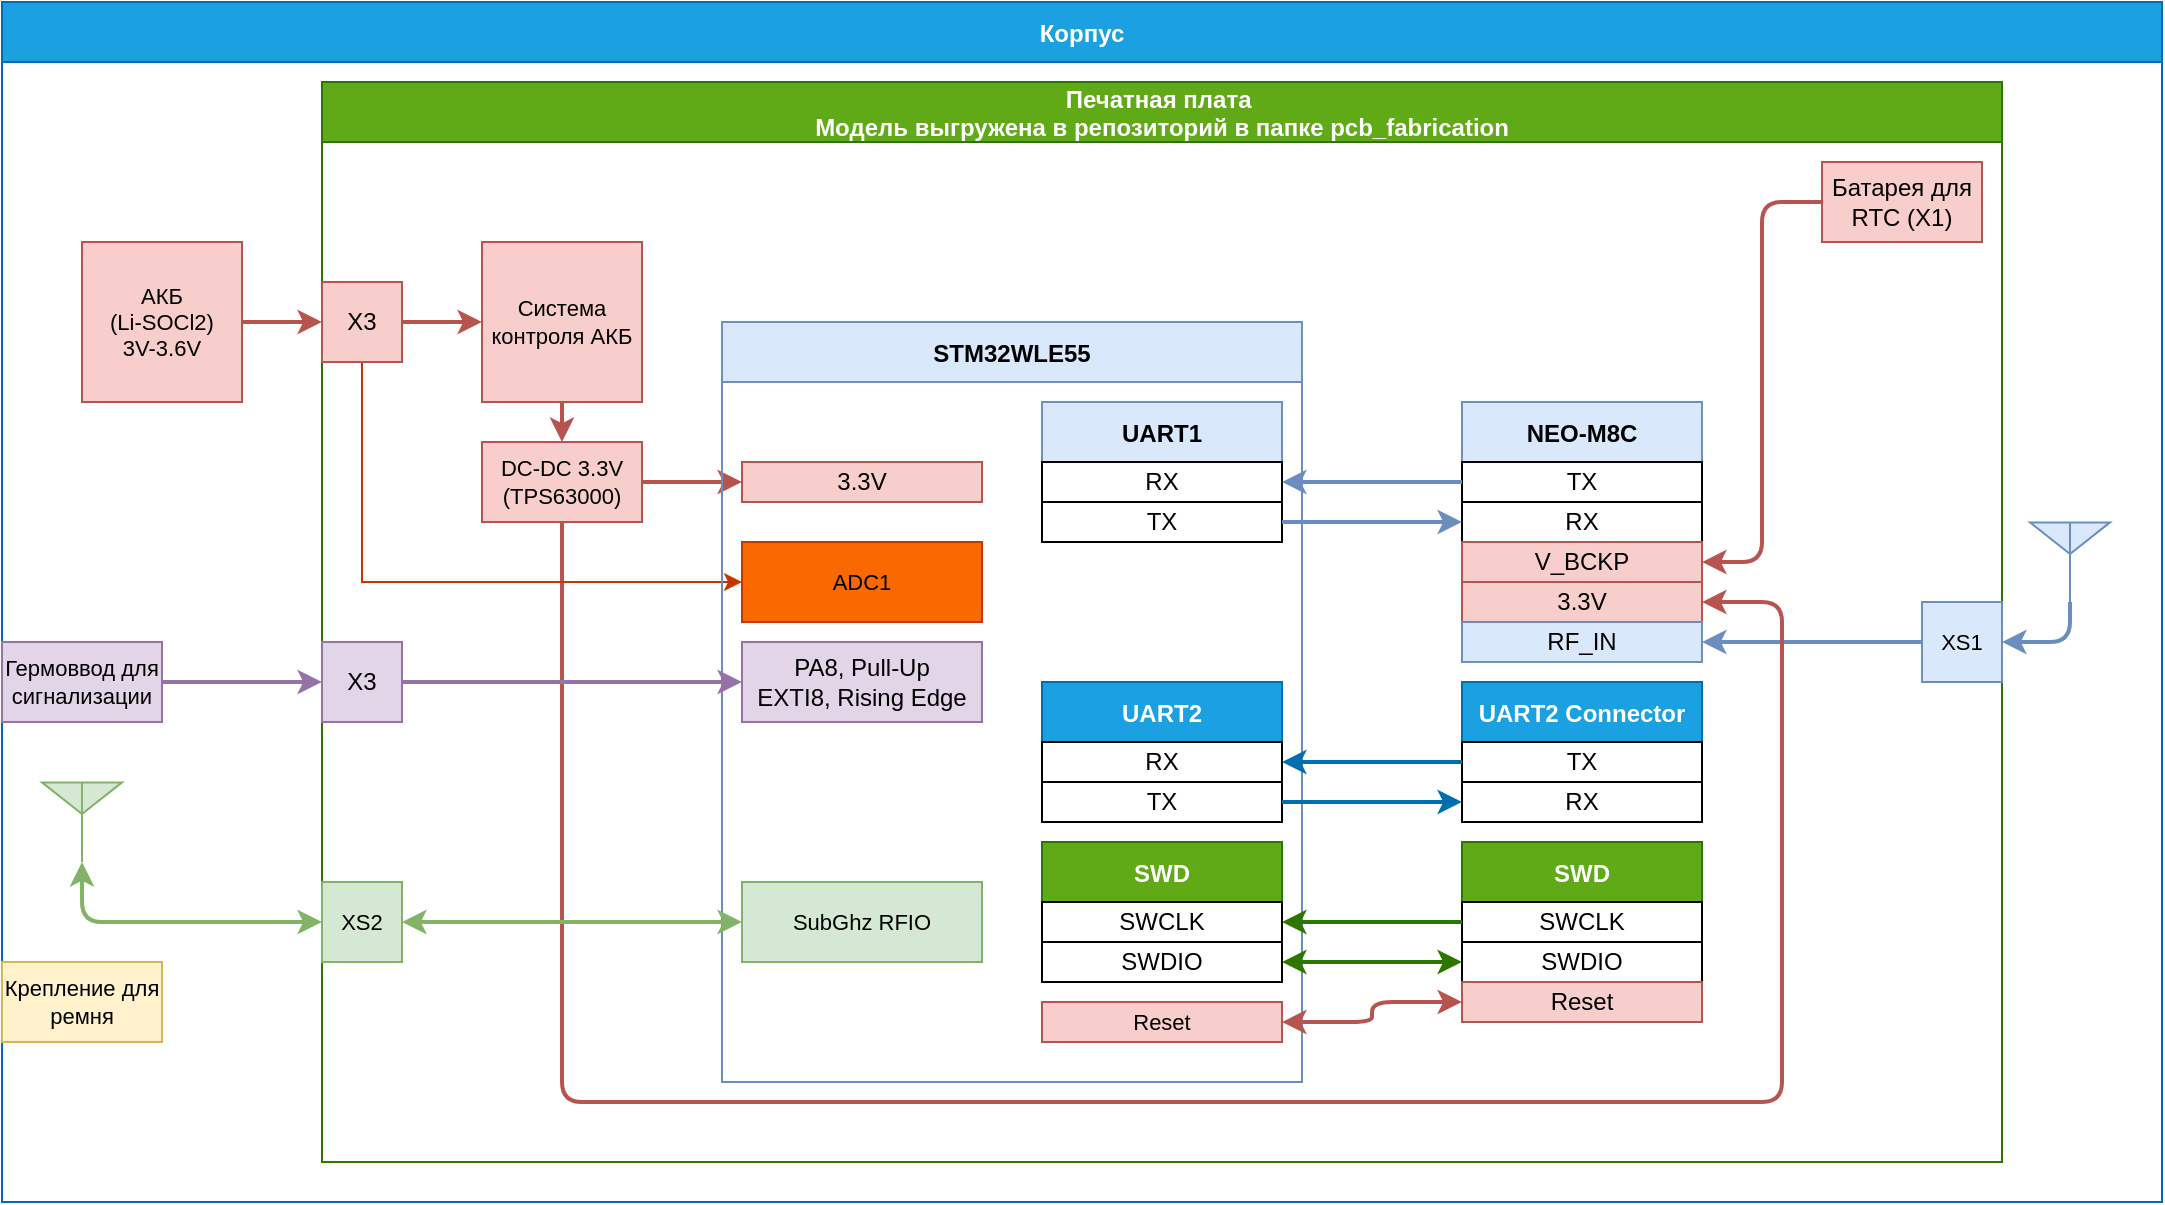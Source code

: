 <mxfile version="16.5.1" type="device"><diagram id="WvKW2JPu2-7aY8d3KRiN" name="Page-1"><mxGraphModel dx="2310" dy="927" grid="1" gridSize="10" guides="1" tooltips="1" connect="1" arrows="1" fold="1" page="1" pageScale="1" pageWidth="827" pageHeight="1169" math="0" shadow="0"><root><mxCell id="0"/><mxCell id="1" parent="0"/><mxCell id="iwZWR7Y0138Mi77MPcvg-5" value="Корпус" style="swimlane;startSize=30;fillColor=#1ba1e2;fontColor=#ffffff;strokeColor=#006EAF;" parent="1" vertex="1"><mxGeometry x="-640" y="40" width="1080" height="600" as="geometry"/></mxCell><mxCell id="iwZWR7Y0138Mi77MPcvg-3" value="Печатная плата &#10;Модель выгружена в репозиторий в папке pcb_fabrication" style="swimlane;startSize=30;fillColor=#60a917;fontColor=#ffffff;strokeColor=#2D7600;" parent="iwZWR7Y0138Mi77MPcvg-5" vertex="1"><mxGeometry x="160" y="40" width="840" height="540" as="geometry"/></mxCell><mxCell id="iwZWR7Y0138Mi77MPcvg-14" style="edgeStyle=orthogonalEdgeStyle;rounded=1;orthogonalLoop=1;jettySize=auto;html=1;exitX=1;exitY=0.5;exitDx=0;exitDy=0;entryX=0;entryY=0.5;entryDx=0;entryDy=0;fillColor=#dae8fc;strokeColor=#6c8ebf;startArrow=classic;startFill=1;endArrow=none;endFill=0;strokeWidth=2;" parent="iwZWR7Y0138Mi77MPcvg-3" source="Dv38xSVq3B60AIiO3Qaw-30" target="iwZWR7Y0138Mi77MPcvg-10" edge="1"><mxGeometry relative="1" as="geometry"><mxPoint x="760" y="140" as="sourcePoint"/></mxGeometry></mxCell><mxCell id="8rCkkGll7oROs87KIcLk-19" value="Система контроля АКБ" style="rounded=0;whiteSpace=wrap;html=1;fontSize=11;fillColor=#f8cecc;strokeColor=#b85450;" parent="iwZWR7Y0138Mi77MPcvg-3" vertex="1"><mxGeometry x="80" y="80" width="80" height="80" as="geometry"/></mxCell><mxCell id="iwZWR7Y0138Mi77MPcvg-7" style="edgeStyle=orthogonalEdgeStyle;rounded=1;orthogonalLoop=1;jettySize=auto;html=1;exitX=1;exitY=0.5;exitDx=0;exitDy=0;fillColor=#f8cecc;strokeColor=#b85450;strokeWidth=2;" parent="iwZWR7Y0138Mi77MPcvg-3" source="mZQrfr4ekXyF6ET0CjQB-9" target="Dv38xSVq3B60AIiO3Qaw-31" edge="1"><mxGeometry relative="1" as="geometry"><Array as="points"><mxPoint x="190" y="200"/><mxPoint x="190" y="200"/></Array><mxPoint x="200" y="200" as="targetPoint"/></mxGeometry></mxCell><mxCell id="iwZWR7Y0138Mi77MPcvg-9" style="edgeStyle=orthogonalEdgeStyle;rounded=1;orthogonalLoop=1;jettySize=auto;html=1;exitX=0.5;exitY=1;exitDx=0;exitDy=0;fillColor=#f8cecc;strokeColor=#b85450;strokeWidth=2;" parent="iwZWR7Y0138Mi77MPcvg-3" source="mZQrfr4ekXyF6ET0CjQB-9" target="Dv38xSVq3B60AIiO3Qaw-29" edge="1"><mxGeometry relative="1" as="geometry"><Array as="points"><mxPoint x="120" y="510"/><mxPoint x="730" y="510"/><mxPoint x="730" y="260"/></Array><mxPoint x="680" y="200" as="targetPoint"/></mxGeometry></mxCell><mxCell id="mZQrfr4ekXyF6ET0CjQB-9" value="DC-DC 3.3V&lt;br&gt;&lt;div&gt;&lt;span&gt;(TPS63000)&lt;/span&gt;&lt;/div&gt;" style="rounded=0;whiteSpace=wrap;html=1;fontSize=11;fillColor=#f8cecc;strokeColor=#b85450;" parent="iwZWR7Y0138Mi77MPcvg-3" vertex="1"><mxGeometry x="80" y="180" width="80" height="40" as="geometry"/></mxCell><mxCell id="mZQrfr4ekXyF6ET0CjQB-10" style="edgeStyle=orthogonalEdgeStyle;rounded=1;orthogonalLoop=1;jettySize=auto;html=1;exitX=0.5;exitY=1;exitDx=0;exitDy=0;entryX=0.5;entryY=0;entryDx=0;entryDy=0;fillColor=#f8cecc;strokeColor=#b85450;strokeWidth=2;" parent="iwZWR7Y0138Mi77MPcvg-3" source="8rCkkGll7oROs87KIcLk-19" target="mZQrfr4ekXyF6ET0CjQB-9" edge="1"><mxGeometry relative="1" as="geometry"/></mxCell><mxCell id="iwZWR7Y0138Mi77MPcvg-6" style="edgeStyle=orthogonalEdgeStyle;rounded=1;orthogonalLoop=1;jettySize=auto;html=1;exitX=1;exitY=0.5;exitDx=0;exitDy=0;entryX=0;entryY=0.5;entryDx=0;entryDy=0;strokeWidth=2;fillColor=#f8cecc;strokeColor=#b85450;" parent="iwZWR7Y0138Mi77MPcvg-3" source="iwZWR7Y0138Mi77MPcvg-2" target="8rCkkGll7oROs87KIcLk-19" edge="1"><mxGeometry relative="1" as="geometry"/></mxCell><mxCell id="DnVK2K0njpxK1MECNsjR-2" style="edgeStyle=orthogonalEdgeStyle;rounded=0;orthogonalLoop=1;jettySize=auto;html=1;exitX=0.5;exitY=1;exitDx=0;exitDy=0;entryX=0;entryY=0.5;entryDx=0;entryDy=0;fillColor=#fa6800;strokeColor=#C73500;" edge="1" parent="iwZWR7Y0138Mi77MPcvg-3" source="iwZWR7Y0138Mi77MPcvg-2" target="DnVK2K0njpxK1MECNsjR-1"><mxGeometry relative="1" as="geometry"/></mxCell><mxCell id="iwZWR7Y0138Mi77MPcvg-2" value="X3" style="rounded=0;whiteSpace=wrap;html=1;fillColor=#f8cecc;strokeColor=#b85450;" parent="iwZWR7Y0138Mi77MPcvg-3" vertex="1"><mxGeometry y="100" width="40" height="40" as="geometry"/></mxCell><mxCell id="iwZWR7Y0138Mi77MPcvg-10" value="&lt;font style=&quot;font-size: 11px&quot;&gt;XS1&lt;/font&gt;" style="rounded=0;whiteSpace=wrap;html=1;fontSize=11;fillColor=#dae8fc;strokeColor=#6c8ebf;" parent="iwZWR7Y0138Mi77MPcvg-3" vertex="1"><mxGeometry x="800" y="260" width="40" height="40" as="geometry"/></mxCell><mxCell id="iwZWR7Y0138Mi77MPcvg-11" value="&lt;font style=&quot;font-size: 11px&quot;&gt;XS2&lt;/font&gt;" style="rounded=0;whiteSpace=wrap;html=1;fontSize=11;fillColor=#d5e8d4;strokeColor=#82b366;" parent="iwZWR7Y0138Mi77MPcvg-3" vertex="1"><mxGeometry y="400" width="40" height="40" as="geometry"/></mxCell><mxCell id="QTdFyew1fTrY6ZKaAayo-2" style="edgeStyle=orthogonalEdgeStyle;rounded=1;orthogonalLoop=1;jettySize=auto;html=1;exitX=0;exitY=0.5;exitDx=0;exitDy=0;fillColor=#f8cecc;strokeColor=#b85450;strokeWidth=2;" parent="iwZWR7Y0138Mi77MPcvg-3" source="QTdFyew1fTrY6ZKaAayo-1" target="Dv38xSVq3B60AIiO3Qaw-28" edge="1"><mxGeometry relative="1" as="geometry"><Array as="points"><mxPoint x="720" y="60"/><mxPoint x="720" y="240"/></Array><mxPoint x="680" y="130" as="targetPoint"/></mxGeometry></mxCell><mxCell id="QTdFyew1fTrY6ZKaAayo-1" value="Батарея для RTC (X1)" style="rounded=0;whiteSpace=wrap;html=1;fillColor=#f8cecc;strokeColor=#b85450;" parent="iwZWR7Y0138Mi77MPcvg-3" vertex="1"><mxGeometry x="750" y="40" width="80" height="40" as="geometry"/></mxCell><mxCell id="Dv38xSVq3B60AIiO3Qaw-1" value="STM32WLE55" style="swimlane;startSize=30;fillColor=#dae8fc;strokeColor=#6c8ebf;" parent="iwZWR7Y0138Mi77MPcvg-3" vertex="1"><mxGeometry x="200" y="120" width="290" height="380" as="geometry"/></mxCell><mxCell id="Dv38xSVq3B60AIiO3Qaw-22" value="UART1" style="swimlane;startSize=30;fillColor=#dae8fc;strokeColor=#6c8ebf;" parent="Dv38xSVq3B60AIiO3Qaw-1" vertex="1"><mxGeometry x="160" y="40" width="120" height="70" as="geometry"/></mxCell><mxCell id="Dv38xSVq3B60AIiO3Qaw-23" value="RX" style="rounded=0;whiteSpace=wrap;html=1;" parent="Dv38xSVq3B60AIiO3Qaw-22" vertex="1"><mxGeometry y="30" width="120" height="20" as="geometry"/></mxCell><mxCell id="Dv38xSVq3B60AIiO3Qaw-24" value="TX" style="rounded=0;whiteSpace=wrap;html=1;" parent="Dv38xSVq3B60AIiO3Qaw-22" vertex="1"><mxGeometry y="50" width="120" height="20" as="geometry"/></mxCell><mxCell id="Dv38xSVq3B60AIiO3Qaw-31" value="3.3V" style="rounded=0;whiteSpace=wrap;html=1;fillColor=#f8cecc;strokeColor=#b85450;" parent="Dv38xSVq3B60AIiO3Qaw-1" vertex="1"><mxGeometry x="10" y="70" width="120" height="20" as="geometry"/></mxCell><mxCell id="Dv38xSVq3B60AIiO3Qaw-34" value="SubGhz RFIO" style="rounded=0;whiteSpace=wrap;html=1;fontSize=11;fillColor=#d5e8d4;strokeColor=#82b366;" parent="Dv38xSVq3B60AIiO3Qaw-1" vertex="1"><mxGeometry x="10" y="280" width="120" height="40" as="geometry"/></mxCell><mxCell id="Dv38xSVq3B60AIiO3Qaw-37" value="PA8, Pull-Up&lt;br&gt;EXTI8, Rising Edge" style="rounded=0;whiteSpace=wrap;html=1;fillColor=#e1d5e7;strokeColor=#9673a6;" parent="Dv38xSVq3B60AIiO3Qaw-1" vertex="1"><mxGeometry x="10" y="160" width="120" height="40" as="geometry"/></mxCell><mxCell id="Dv38xSVq3B60AIiO3Qaw-45" value="UART2" style="swimlane;startSize=30;fillColor=#1ba1e2;strokeColor=#006EAF;fontColor=#ffffff;" parent="Dv38xSVq3B60AIiO3Qaw-1" vertex="1"><mxGeometry x="160" y="180" width="120" height="70" as="geometry"><mxRectangle x="570" y="300" width="70" height="30" as="alternateBounds"/></mxGeometry></mxCell><mxCell id="Dv38xSVq3B60AIiO3Qaw-46" value="TX" style="rounded=0;whiteSpace=wrap;html=1;" parent="Dv38xSVq3B60AIiO3Qaw-45" vertex="1"><mxGeometry y="50" width="120" height="20" as="geometry"/></mxCell><mxCell id="Dv38xSVq3B60AIiO3Qaw-47" value="RX" style="rounded=0;whiteSpace=wrap;html=1;" parent="Dv38xSVq3B60AIiO3Qaw-45" vertex="1"><mxGeometry y="30" width="120" height="20" as="geometry"/></mxCell><mxCell id="Dv38xSVq3B60AIiO3Qaw-53" value="SWD" style="swimlane;startSize=30;fillColor=#60a917;strokeColor=#2D7600;fontColor=#ffffff;" parent="Dv38xSVq3B60AIiO3Qaw-1" vertex="1"><mxGeometry x="160" y="260" width="120" height="70" as="geometry"><mxRectangle x="570" y="300" width="70" height="30" as="alternateBounds"/></mxGeometry></mxCell><mxCell id="Dv38xSVq3B60AIiO3Qaw-54" value="SWDIO" style="rounded=0;whiteSpace=wrap;html=1;" parent="Dv38xSVq3B60AIiO3Qaw-53" vertex="1"><mxGeometry y="50" width="120" height="20" as="geometry"/></mxCell><mxCell id="Dv38xSVq3B60AIiO3Qaw-55" value="SWCLK" style="rounded=0;whiteSpace=wrap;html=1;" parent="Dv38xSVq3B60AIiO3Qaw-53" vertex="1"><mxGeometry y="30" width="120" height="20" as="geometry"/></mxCell><mxCell id="Dv38xSVq3B60AIiO3Qaw-56" value="Reset" style="rounded=0;whiteSpace=wrap;html=1;fontSize=11;fillColor=#f8cecc;strokeColor=#b85450;" parent="Dv38xSVq3B60AIiO3Qaw-1" vertex="1"><mxGeometry x="160" y="340" width="120" height="20" as="geometry"/></mxCell><mxCell id="DnVK2K0njpxK1MECNsjR-1" value="ADC1" style="rounded=0;whiteSpace=wrap;html=1;fontSize=11;fillColor=#fa6800;strokeColor=#C73500;fontColor=#000000;" vertex="1" parent="Dv38xSVq3B60AIiO3Qaw-1"><mxGeometry x="10" y="110" width="120" height="40" as="geometry"/></mxCell><mxCell id="Dv38xSVq3B60AIiO3Qaw-25" value="NEO-M8C" style="swimlane;startSize=30;fillColor=#dae8fc;strokeColor=#6c8ebf;" parent="iwZWR7Y0138Mi77MPcvg-3" vertex="1"><mxGeometry x="570" y="160" width="120" height="130" as="geometry"/></mxCell><mxCell id="Dv38xSVq3B60AIiO3Qaw-26" value="TX" style="rounded=0;whiteSpace=wrap;html=1;" parent="Dv38xSVq3B60AIiO3Qaw-25" vertex="1"><mxGeometry y="30" width="120" height="20" as="geometry"/></mxCell><mxCell id="Dv38xSVq3B60AIiO3Qaw-27" value="RX" style="rounded=0;whiteSpace=wrap;html=1;" parent="Dv38xSVq3B60AIiO3Qaw-25" vertex="1"><mxGeometry y="50" width="120" height="20" as="geometry"/></mxCell><mxCell id="Dv38xSVq3B60AIiO3Qaw-28" value="V_BCKP" style="rounded=0;whiteSpace=wrap;html=1;fillColor=#f8cecc;strokeColor=#b85450;" parent="Dv38xSVq3B60AIiO3Qaw-25" vertex="1"><mxGeometry y="70" width="120" height="20" as="geometry"/></mxCell><mxCell id="Dv38xSVq3B60AIiO3Qaw-29" value="3.3V" style="rounded=0;whiteSpace=wrap;html=1;fillColor=#f8cecc;strokeColor=#b85450;" parent="Dv38xSVq3B60AIiO3Qaw-25" vertex="1"><mxGeometry y="90" width="120" height="20" as="geometry"/></mxCell><mxCell id="Dv38xSVq3B60AIiO3Qaw-30" value="RF_IN" style="rounded=0;whiteSpace=wrap;html=1;fillColor=#dae8fc;strokeColor=#6c8ebf;" parent="Dv38xSVq3B60AIiO3Qaw-25" vertex="1"><mxGeometry y="110" width="120" height="20" as="geometry"/></mxCell><mxCell id="Dv38xSVq3B60AIiO3Qaw-32" style="edgeStyle=orthogonalEdgeStyle;rounded=0;orthogonalLoop=1;jettySize=auto;html=1;entryX=1;entryY=0.5;entryDx=0;entryDy=0;startArrow=none;startFill=0;endArrow=classic;endFill=1;fillColor=#dae8fc;strokeColor=#6c8ebf;strokeWidth=2;" parent="iwZWR7Y0138Mi77MPcvg-3" source="Dv38xSVq3B60AIiO3Qaw-26" target="Dv38xSVq3B60AIiO3Qaw-23" edge="1"><mxGeometry relative="1" as="geometry"/></mxCell><mxCell id="Dv38xSVq3B60AIiO3Qaw-33" style="edgeStyle=orthogonalEdgeStyle;rounded=0;orthogonalLoop=1;jettySize=auto;html=1;exitX=1;exitY=0.5;exitDx=0;exitDy=0;entryX=0;entryY=0.5;entryDx=0;entryDy=0;startArrow=none;startFill=0;endArrow=classic;endFill=1;fillColor=#dae8fc;strokeColor=#6c8ebf;strokeWidth=2;" parent="iwZWR7Y0138Mi77MPcvg-3" source="Dv38xSVq3B60AIiO3Qaw-24" target="Dv38xSVq3B60AIiO3Qaw-27" edge="1"><mxGeometry relative="1" as="geometry"/></mxCell><mxCell id="Dv38xSVq3B60AIiO3Qaw-35" style="edgeStyle=orthogonalEdgeStyle;rounded=1;orthogonalLoop=1;jettySize=auto;html=1;startArrow=classic;startFill=1;endArrow=classic;endFill=1;fillColor=#d5e8d4;strokeColor=#82b366;strokeWidth=2;" parent="iwZWR7Y0138Mi77MPcvg-3" source="Dv38xSVq3B60AIiO3Qaw-34" target="iwZWR7Y0138Mi77MPcvg-11" edge="1"><mxGeometry relative="1" as="geometry"/></mxCell><mxCell id="Dv38xSVq3B60AIiO3Qaw-38" style="edgeStyle=orthogonalEdgeStyle;rounded=1;orthogonalLoop=1;jettySize=auto;html=1;exitX=1;exitY=0.5;exitDx=0;exitDy=0;entryX=0;entryY=0.5;entryDx=0;entryDy=0;startArrow=none;startFill=0;endArrow=classic;endFill=1;strokeWidth=2;fillColor=#e1d5e7;strokeColor=#9673a6;" parent="iwZWR7Y0138Mi77MPcvg-3" source="Dv38xSVq3B60AIiO3Qaw-36" target="Dv38xSVq3B60AIiO3Qaw-37" edge="1"><mxGeometry relative="1" as="geometry"/></mxCell><mxCell id="Dv38xSVq3B60AIiO3Qaw-36" value="X3" style="rounded=0;whiteSpace=wrap;html=1;fillColor=#e1d5e7;strokeColor=#9673a6;" parent="iwZWR7Y0138Mi77MPcvg-3" vertex="1"><mxGeometry y="280" width="40" height="40" as="geometry"/></mxCell><mxCell id="Dv38xSVq3B60AIiO3Qaw-39" value="UART2 Connector" style="swimlane;startSize=30;fillColor=#1ba1e2;strokeColor=#006EAF;fontColor=#ffffff;" parent="iwZWR7Y0138Mi77MPcvg-3" vertex="1"><mxGeometry x="570" y="300" width="120" height="70" as="geometry"><mxRectangle x="570" y="300" width="70" height="30" as="alternateBounds"/></mxGeometry></mxCell><mxCell id="Dv38xSVq3B60AIiO3Qaw-40" value="TX" style="rounded=0;whiteSpace=wrap;html=1;" parent="Dv38xSVq3B60AIiO3Qaw-39" vertex="1"><mxGeometry y="30" width="120" height="20" as="geometry"/></mxCell><mxCell id="Dv38xSVq3B60AIiO3Qaw-41" value="RX" style="rounded=0;whiteSpace=wrap;html=1;" parent="Dv38xSVq3B60AIiO3Qaw-39" vertex="1"><mxGeometry y="50" width="120" height="20" as="geometry"/></mxCell><mxCell id="Dv38xSVq3B60AIiO3Qaw-51" style="edgeStyle=orthogonalEdgeStyle;rounded=1;orthogonalLoop=1;jettySize=auto;html=1;exitX=0;exitY=0.5;exitDx=0;exitDy=0;entryX=1;entryY=0.5;entryDx=0;entryDy=0;startArrow=none;startFill=0;endArrow=classic;endFill=1;strokeWidth=2;fillColor=#1ba1e2;strokeColor=#006EAF;" parent="iwZWR7Y0138Mi77MPcvg-3" source="Dv38xSVq3B60AIiO3Qaw-40" target="Dv38xSVq3B60AIiO3Qaw-47" edge="1"><mxGeometry relative="1" as="geometry"/></mxCell><mxCell id="Dv38xSVq3B60AIiO3Qaw-52" style="edgeStyle=orthogonalEdgeStyle;rounded=1;orthogonalLoop=1;jettySize=auto;html=1;exitX=1;exitY=0.5;exitDx=0;exitDy=0;entryX=0;entryY=0.5;entryDx=0;entryDy=0;startArrow=none;startFill=0;endArrow=classic;endFill=1;strokeWidth=2;fillColor=#1ba1e2;strokeColor=#006EAF;" parent="iwZWR7Y0138Mi77MPcvg-3" source="Dv38xSVq3B60AIiO3Qaw-46" target="Dv38xSVq3B60AIiO3Qaw-41" edge="1"><mxGeometry relative="1" as="geometry"/></mxCell><mxCell id="Dv38xSVq3B60AIiO3Qaw-57" value="SWD" style="swimlane;startSize=30;fillColor=#60a917;strokeColor=#2D7600;fontColor=#ffffff;" parent="iwZWR7Y0138Mi77MPcvg-3" vertex="1"><mxGeometry x="570" y="380" width="120" height="90" as="geometry"><mxRectangle x="570" y="300" width="70" height="30" as="alternateBounds"/></mxGeometry></mxCell><mxCell id="Dv38xSVq3B60AIiO3Qaw-58" value="SWDIO" style="rounded=0;whiteSpace=wrap;html=1;" parent="Dv38xSVq3B60AIiO3Qaw-57" vertex="1"><mxGeometry y="50" width="120" height="20" as="geometry"/></mxCell><mxCell id="Dv38xSVq3B60AIiO3Qaw-59" value="SWCLK" style="rounded=0;whiteSpace=wrap;html=1;" parent="Dv38xSVq3B60AIiO3Qaw-57" vertex="1"><mxGeometry y="30" width="120" height="20" as="geometry"/></mxCell><mxCell id="Dv38xSVq3B60AIiO3Qaw-62" value="Reset" style="rounded=0;whiteSpace=wrap;html=1;fillColor=#f8cecc;strokeColor=#b85450;" parent="Dv38xSVq3B60AIiO3Qaw-57" vertex="1"><mxGeometry y="70" width="120" height="20" as="geometry"/></mxCell><mxCell id="Dv38xSVq3B60AIiO3Qaw-60" style="edgeStyle=orthogonalEdgeStyle;rounded=1;orthogonalLoop=1;jettySize=auto;html=1;exitX=0;exitY=0.5;exitDx=0;exitDy=0;entryX=1;entryY=0.5;entryDx=0;entryDy=0;startArrow=none;startFill=0;endArrow=classic;endFill=1;strokeWidth=2;fillColor=#60a917;strokeColor=#2D7600;" parent="iwZWR7Y0138Mi77MPcvg-3" source="Dv38xSVq3B60AIiO3Qaw-59" target="Dv38xSVq3B60AIiO3Qaw-55" edge="1"><mxGeometry relative="1" as="geometry"/></mxCell><mxCell id="Dv38xSVq3B60AIiO3Qaw-61" style="edgeStyle=orthogonalEdgeStyle;rounded=1;orthogonalLoop=1;jettySize=auto;html=1;exitX=0;exitY=0.5;exitDx=0;exitDy=0;entryX=1;entryY=0.5;entryDx=0;entryDy=0;startArrow=classic;startFill=1;endArrow=classic;endFill=1;strokeWidth=2;fillColor=#60a917;strokeColor=#2D7600;" parent="iwZWR7Y0138Mi77MPcvg-3" source="Dv38xSVq3B60AIiO3Qaw-58" target="Dv38xSVq3B60AIiO3Qaw-54" edge="1"><mxGeometry relative="1" as="geometry"/></mxCell><mxCell id="Dv38xSVq3B60AIiO3Qaw-63" style="edgeStyle=orthogonalEdgeStyle;rounded=1;orthogonalLoop=1;jettySize=auto;html=1;entryX=1;entryY=0.5;entryDx=0;entryDy=0;startArrow=classic;startFill=1;endArrow=classic;endFill=1;strokeWidth=2;fillColor=#f8cecc;strokeColor=#b85450;" parent="iwZWR7Y0138Mi77MPcvg-3" source="Dv38xSVq3B60AIiO3Qaw-62" target="Dv38xSVq3B60AIiO3Qaw-56" edge="1"><mxGeometry relative="1" as="geometry"/></mxCell><mxCell id="8rCkkGll7oROs87KIcLk-6" value="" style="verticalLabelPosition=bottom;shadow=0;dashed=0;align=center;html=1;verticalAlign=top;shape=mxgraph.electrical.radio.aerial_-_antenna_2;fontSize=11;fillColor=#d5e8d4;strokeColor=#82b366;" parent="iwZWR7Y0138Mi77MPcvg-5" vertex="1"><mxGeometry x="20" y="390" width="40" height="40" as="geometry"/></mxCell><mxCell id="8rCkkGll7oROs87KIcLk-13" value="" style="verticalLabelPosition=bottom;shadow=0;dashed=0;align=center;html=1;verticalAlign=top;shape=mxgraph.electrical.radio.aerial_-_antenna_2;fontSize=11;fillColor=#dae8fc;strokeColor=#6c8ebf;" parent="iwZWR7Y0138Mi77MPcvg-5" vertex="1"><mxGeometry x="1014" y="260" width="40" height="40" as="geometry"/></mxCell><mxCell id="8rCkkGll7oROs87KIcLk-11" value="АКБ&lt;br&gt;(Li-SOCl2)&lt;br&gt;3V-3.6V" style="rounded=0;whiteSpace=wrap;html=1;fontSize=11;fillColor=#f8cecc;strokeColor=#b85450;" parent="iwZWR7Y0138Mi77MPcvg-5" vertex="1"><mxGeometry x="40" y="120" width="80" height="80" as="geometry"/></mxCell><mxCell id="8rCkkGll7oROs87KIcLk-20" style="edgeStyle=orthogonalEdgeStyle;rounded=0;orthogonalLoop=1;jettySize=auto;html=1;exitX=1;exitY=0.5;exitDx=0;exitDy=0;entryX=0;entryY=0.5;entryDx=0;entryDy=0;startArrow=none;startFill=0;fontSize=11;fillColor=#f8cecc;strokeColor=#b85450;strokeWidth=2;" parent="iwZWR7Y0138Mi77MPcvg-5" source="8rCkkGll7oROs87KIcLk-11" target="iwZWR7Y0138Mi77MPcvg-2" edge="1"><mxGeometry relative="1" as="geometry"/></mxCell><mxCell id="iwZWR7Y0138Mi77MPcvg-12" style="edgeStyle=orthogonalEdgeStyle;rounded=1;orthogonalLoop=1;jettySize=auto;html=1;exitX=1;exitY=0.5;exitDx=0;exitDy=0;entryX=0.5;entryY=1;entryDx=0;entryDy=0;entryPerimeter=0;fillColor=#dae8fc;strokeColor=#6c8ebf;strokeWidth=2;endArrow=none;endFill=0;startArrow=classic;startFill=1;" parent="iwZWR7Y0138Mi77MPcvg-5" source="iwZWR7Y0138Mi77MPcvg-10" target="8rCkkGll7oROs87KIcLk-13" edge="1"><mxGeometry relative="1" as="geometry"/></mxCell><mxCell id="iwZWR7Y0138Mi77MPcvg-13" style="edgeStyle=orthogonalEdgeStyle;rounded=1;orthogonalLoop=1;jettySize=auto;html=1;entryX=0.5;entryY=1;entryDx=0;entryDy=0;entryPerimeter=0;fillColor=#d5e8d4;strokeColor=#82b366;strokeWidth=2;startArrow=classic;startFill=1;" parent="iwZWR7Y0138Mi77MPcvg-5" source="iwZWR7Y0138Mi77MPcvg-11" target="8rCkkGll7oROs87KIcLk-6" edge="1"><mxGeometry relative="1" as="geometry"/></mxCell><mxCell id="iwZWR7Y0138Mi77MPcvg-17" value="Крепление для ремня" style="rounded=0;whiteSpace=wrap;html=1;fontSize=11;fillColor=#fff2cc;strokeColor=#d6b656;" parent="iwZWR7Y0138Mi77MPcvg-5" vertex="1"><mxGeometry y="480" width="80" height="40" as="geometry"/></mxCell><mxCell id="iwZWR7Y0138Mi77MPcvg-19" value="Гермоввод для сигнализации" style="rounded=0;whiteSpace=wrap;html=1;fontSize=11;fillColor=#e1d5e7;strokeColor=#9673a6;" parent="iwZWR7Y0138Mi77MPcvg-5" vertex="1"><mxGeometry y="320" width="80" height="40" as="geometry"/></mxCell><mxCell id="iwZWR7Y0138Mi77MPcvg-18" style="edgeStyle=orthogonalEdgeStyle;rounded=1;orthogonalLoop=1;jettySize=auto;html=1;fillColor=#e1d5e7;strokeColor=#9673a6;startArrow=classic;startFill=1;endArrow=none;endFill=0;strokeWidth=2;" parent="iwZWR7Y0138Mi77MPcvg-5" source="Dv38xSVq3B60AIiO3Qaw-36" target="iwZWR7Y0138Mi77MPcvg-19" edge="1"><mxGeometry relative="1" as="geometry"><mxPoint x="550" y="360" as="targetPoint"/><mxPoint x="560" y="440" as="sourcePoint"/></mxGeometry></mxCell></root></mxGraphModel></diagram></mxfile>